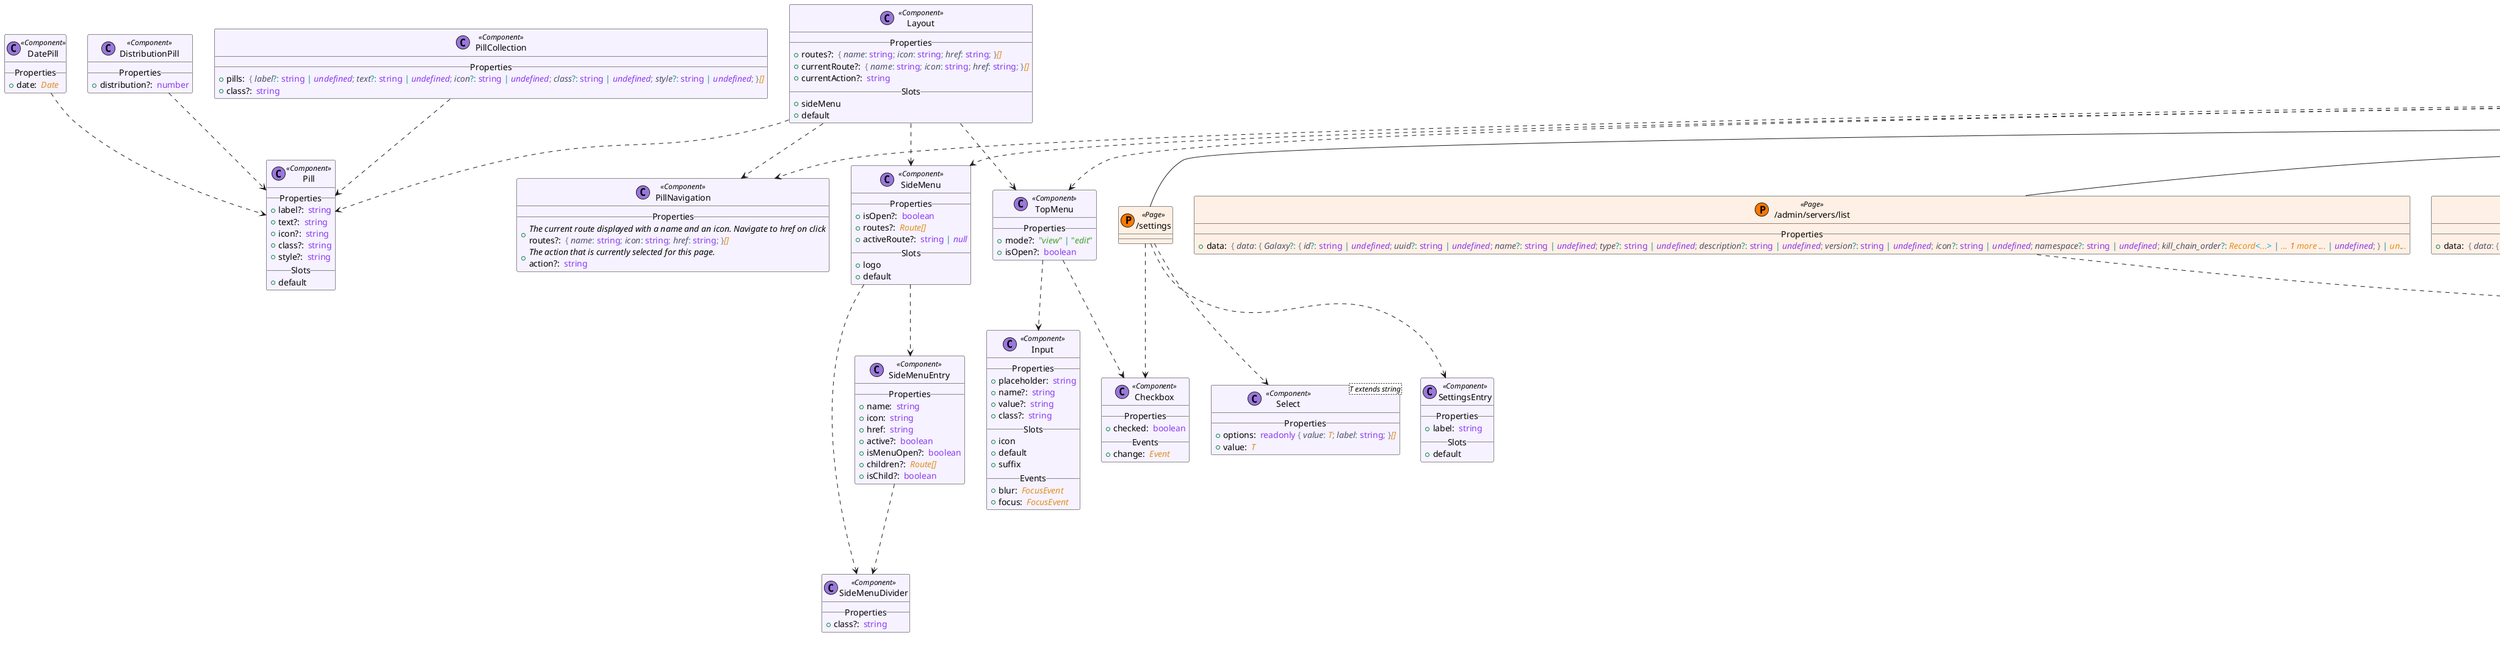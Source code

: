 @startuml
set separator ::
skinparam groupInheritance 5
skinparam defaultFontName Cantarell
skinparam packageStyle Rectangle
skinparam class {
  BackgroundColor<<Component>> #f6f2ff
  BackgroundColor<<ErrorPage>> #edd1e1
  BackgroundColor<<Layout>> #f8ffe5
  BackgroundColor<<Page>> #fff0e5
}
class "Td" as src/lib/components/modularTable/Td.svelte.ts << (C, #9977DD) Component >> {
  __ Properties __
  +href?: <color:#DF8E1D><i> </i></color><color:#8839EF>string</color>
  __ Slots __
  +default
}
class "Table" as src/lib/components/modularTable/Table.svelte.js << (C, #9977DD) Component >> {
  __ Slots __
  +default
}
class "Th" as src/lib/components/modularTable/Th.svelte.ts << (C, #9977DD) Component >> {
  __ Properties __
  +value: <color:#DF8E1D><i> </i></color><color:#8839EF>string</color>
  +icon: <color:#DF8E1D><i> </i></color><color:#8839EF>string</color>
  +class?: <color:#DF8E1D><i> </i></color><color:#8839EF>string</color>
  __ Events __
  +click: <color:#DF8E1D><i> MouseEvent</i></color>
}
class "DynTable" as src/lib/components/dynTable/DynTable.svelte.ts<T extends readonly HeaderEntry[]> << (C, #9977DD) Component >> {
  __ Properties __
  +header: <color:#DF8E1D><i> T</i></color>
  +data: <color:#DF8E1D><i> FlatUnion</i></color><color:#04A5E5><</color><color:#DF8E1D><i>MapNameToDisplayComp</i></color><color:#04A5E5><</color><color:#DF8E1D><i>T</i></color><color:#04A5E5>>></color><color:#DF8E1D><i>[]</i></color>
  +urlCb?: <color:#DF8E1D><i> (</i></color><color:#7C7F93>(</color><color:#E64553><i>id</i></color><color:#179299>:</color><color:#DF8E1D><i> </i></color><color:#8839EF>string</color><color:#7C7F93>)</color><color:#DF8E1D><i> </i></color><color:#179299>=></color><color:#DF8E1D><i> </i></color><color:#8839EF>string</color><color:#DF8E1D><i> </i></color><color:#179299>|</color><color:#DF8E1D><i> </i></color><color:#8839EF><i>undefined</i></color><color:#DF8E1D><i>)</i></color>
}
class "Info" as src/lib/components/info/Info.svelte.ts << (C, #9977DD) Component >> {
  __ Properties __
  +text?: <color:#DF8E1D><i> </i></color><color:#8839EF>string</color>
  +class?: <color:#DF8E1D><i> </i></color><color:#8839EF>string</color>
  __ Slots __
  +default
}
class "Pill" as src/lib/components/pill/Pill.svelte.ts << (C, #9977DD) Component >> {
  __ Properties __
  +label?: <color:#DF8E1D><i> </i></color><color:#8839EF>string</color>
  +text?: <color:#DF8E1D><i> </i></color><color:#8839EF>string</color>
  +icon?: <color:#DF8E1D><i> </i></color><color:#8839EF>string</color>
  +class?: <color:#DF8E1D><i> </i></color><color:#8839EF>string</color>
  +style?: <color:#DF8E1D><i> </i></color><color:#8839EF>string</color>
  __ Slots __
  +default
}
class "DistributionPill" as src/lib/components/distributionPill/DistributionPill.svelte.ts << (C, #9977DD) Component >> {
  __ Properties __
  +distribution?: <color:#DF8E1D><i> </i></color><color:#8839EF>number</color>
}
class "PillCollection" as src/lib/components/pill/PillCollection.svelte.ts << (C, #9977DD) Component >> {
  __ Properties __
  +pills: <color:#DF8E1D><i> </i></color><color:#7C7F93>{</color><color:#DF8E1D><i> </i></color><color:#4C4F69><i>label</i></color><color:#179299>?:</color><color:#DF8E1D><i> </i></color><color:#8839EF>string</color><color:#DF8E1D><i> </i></color><color:#179299>|</color><color:#DF8E1D><i> </i></color><color:#8839EF><i>undefined</i></color><color:#7C7F93>;</color><color:#DF8E1D><i> </i></color><color:#4C4F69><i>text</i></color><color:#179299>?:</color><color:#DF8E1D><i> </i></color><color:#8839EF>string</color><color:#DF8E1D><i> </i></color><color:#179299>|</color><color:#DF8E1D><i> </i></color><color:#8839EF><i>undefined</i></color><color:#7C7F93>;</color><color:#DF8E1D><i> </i></color><color:#4C4F69><i>icon</i></color><color:#179299>?:</color><color:#DF8E1D><i> </i></color><color:#8839EF>string</color><color:#DF8E1D><i> </i></color><color:#179299>|</color><color:#DF8E1D><i> </i></color><color:#8839EF><i>undefined</i></color><color:#7C7F93>;</color><color:#DF8E1D><i> </i></color><color:#4C4F69><i>class</i></color><color:#179299>?:</color><color:#DF8E1D><i> </i></color><color:#8839EF>string</color><color:#DF8E1D><i> </i></color><color:#179299>|</color><color:#DF8E1D><i> </i></color><color:#8839EF><i>undefined</i></color><color:#7C7F93>;</color><color:#DF8E1D><i> </i></color><color:#4C4F69><i>style</i></color><color:#179299>?:</color><color:#DF8E1D><i> </i></color><color:#8839EF>string</color><color:#DF8E1D><i> </i></color><color:#179299>|</color><color:#DF8E1D><i> </i></color><color:#8839EF><i>undefined</i></color><color:#7C7F93>;</color><color:#DF8E1D><i> </i></color><color:#7C7F93>}</color><color:#DF8E1D><i>[]</i></color>
  +class?: <color:#DF8E1D><i> </i></color><color:#8839EF>string</color>
}
class "Boolean" as src/lib/components/boolean/Boolean.svelte.ts << (C, #9977DD) Component >> {
  __ Properties __
  +isTrue?: <color:#DF8E1D><i> </i></color><color:#8839EF>string</color><color:#DF8E1D><i> </i></color><color:#179299>|</color><color:#DF8E1D><i> </i></color><color:#8839EF>boolean</color>
  +class?: <color:#DF8E1D><i> </i></color><color:#8839EF>string</color>
}
class "PillNavigation" as src/lib/components/pillNavigation/PillNavigation.svelte.ts << (C, #9977DD) Component >> {
  __ Properties __
  +<i>The current route displayed with a name and an icon. Navigate to href on click</i>\nroutes?: <color:#DF8E1D><i> </i></color><color:#7C7F93>{</color><color:#DF8E1D><i> </i></color><color:#4C4F69><i>name</i></color><color:#179299>:</color><color:#DF8E1D><i> </i></color><color:#8839EF>string</color><color:#7C7F93>;</color><color:#DF8E1D><i> </i></color><color:#4C4F69><i>icon</i></color><color:#179299>:</color><color:#DF8E1D><i> </i></color><color:#8839EF>string</color><color:#7C7F93>;</color><color:#DF8E1D><i> </i></color><color:#4C4F69><i>href</i></color><color:#179299>:</color><color:#DF8E1D><i> </i></color><color:#8839EF>string</color><color:#7C7F93>;</color><color:#DF8E1D><i> </i></color><color:#7C7F93>}</color><color:#DF8E1D><i>[]</i></color>
  +<i>The action that is currently selected for this page.</i>\naction?: <color:#DF8E1D><i> </i></color><color:#8839EF>string</color>
}
class "Button" as src/lib/components/button/Button.svelte.ts << (C, #9977DD) Component >> {
  __ Properties __
  +class?: <color:#DF8E1D><i> </i></color><color:#8839EF>string</color>
  __ Slots __
  +default
  __ Events __
  +click: <color:#DF8E1D><i> MouseEvent</i></color>
}
class "Card" as src/lib/components/card/Card.svelte.js << (C, #9977DD) Component >> {
  __ Properties __
  +class?: <color:#DF8E1D><i> </i></color><color:#8839EF>string</color>
  __ Slots __
  +default
}
class "CardRow" as src/lib/components/card/CardRow.svelte.js << (C, #9977DD) Component >> {
  __ Properties __
  +class?: <color:#DF8E1D><i> </i></color><color:#8839EF>string</color>
  __ Slots __
  +default
}
class "Checkbox" as src/lib/components/checkbox/Checkbox.svelte.ts << (C, #9977DD) Component >> {
  __ Properties __
  +checked: <color:#DF8E1D><i> </i></color><color:#8839EF>boolean</color>
  __ Events __
  +change: <color:#DF8E1D><i> Event</i></color>
}
class "DatePill" as src/lib/components/pill/DatePill.svelte.ts << (C, #9977DD) Component >> {
  __ Properties __
  +date: <color:#DF8E1D><i> Date</i></color>
}
class "Select" as src/lib/components/form/Select.svelte.ts<T extends string> << (C, #9977DD) Component >> {
  __ Properties __
  +options: <color:#DF8E1D><i> </i></color><color:#8839EF>readonly</color><color:#DF8E1D><i> </i></color><color:#7C7F93>{</color><color:#DF8E1D><i> </i></color><color:#4C4F69><i>value</i></color><color:#179299>:</color><color:#DF8E1D><i> T</i></color><color:#7C7F93>;</color><color:#DF8E1D><i> </i></color><color:#4C4F69><i>label</i></color><color:#179299>:</color><color:#DF8E1D><i> </i></color><color:#8839EF>string</color><color:#7C7F93>;</color><color:#DF8E1D><i> </i></color><color:#7C7F93>}</color><color:#DF8E1D><i>[]</i></color>
  +value: <color:#DF8E1D><i> T</i></color>
}
class "Input" as src/lib/components/input/Input.svelte.ts << (C, #9977DD) Component >> {
  __ Properties __
  +placeholder: <color:#DF8E1D><i> </i></color><color:#8839EF>string</color>
  +name?: <color:#DF8E1D><i> </i></color><color:#8839EF>string</color>
  +value?: <color:#DF8E1D><i> </i></color><color:#8839EF>string</color>
  +class?: <color:#DF8E1D><i> </i></color><color:#8839EF>string</color>
  __ Slots __
  +icon
  +default
  +suffix
  __ Events __
  +blur: <color:#DF8E1D><i> FocusEvent</i></color>
  +focus: <color:#DF8E1D><i> FocusEvent</i></color>
}
class "TopMenu" as src/lib/components/menus/topmenu/TopMenu.svelte.ts << (C, #9977DD) Component >> {
  __ Properties __
  +mode?: <color:#DF8E1D><i> </i></color><color:#40A02B>"</color><color:#40A02B><i>view</i></color><color:#40A02B>"</color><color:#DF8E1D><i> </i></color><color:#179299>|</color><color:#DF8E1D><i> </i></color><color:#40A02B>"</color><color:#40A02B><i>edit</i></color><color:#40A02B>"</color>
  +isOpen?: <color:#DF8E1D><i> </i></color><color:#8839EF>boolean</color>
}
class "SideMenuDivider" as src/lib/components/menus/sidemenu/SideMenuDivider.svelte.js << (C, #9977DD) Component >> {
  __ Properties __
  +class?: <color:#DF8E1D><i> </i></color><color:#8839EF>string</color>
}
class "SideMenuEntry" as src/lib/components/menus/sidemenu/SideMenuEntry.svelte.ts << (C, #9977DD) Component >> {
  __ Properties __
  +name: <color:#DF8E1D><i> </i></color><color:#8839EF>string</color>
  +icon: <color:#DF8E1D><i> </i></color><color:#8839EF>string</color>
  +href: <color:#DF8E1D><i> </i></color><color:#8839EF>string</color>
  +active?: <color:#DF8E1D><i> </i></color><color:#8839EF>boolean</color>
  +isMenuOpen?: <color:#DF8E1D><i> </i></color><color:#8839EF>boolean</color>
  +children?: <color:#DF8E1D><i> Route[]</i></color>
  +isChild?: <color:#DF8E1D><i> </i></color><color:#8839EF>boolean</color>
}
class "SideMenu" as src/lib/components/menus/sidemenu/SideMenu.svelte.ts << (C, #9977DD) Component >> {
  __ Properties __
  +isOpen?: <color:#DF8E1D><i> </i></color><color:#8839EF>boolean</color>
  +routes?: <color:#DF8E1D><i> Route[]</i></color>
  +activeRoute?: <color:#DF8E1D><i> </i></color><color:#8839EF>string</color><color:#DF8E1D><i> </i></color><color:#179299>|</color><color:#DF8E1D><i> </i></color><color:#8839EF><i>null</i></color>
  __ Slots __
  +logo
  +default
}
class "Layout" as src/lib/components/layout/Layout.svelte.ts << (C, #9977DD) Component >> {
  __ Properties __
  +routes?: <color:#DF8E1D><i> </i></color><color:#7C7F93>{</color><color:#DF8E1D><i> </i></color><color:#4C4F69><i>name</i></color><color:#179299>:</color><color:#DF8E1D><i> </i></color><color:#8839EF>string</color><color:#7C7F93>;</color><color:#DF8E1D><i> </i></color><color:#4C4F69><i>icon</i></color><color:#179299>:</color><color:#DF8E1D><i> </i></color><color:#8839EF>string</color><color:#7C7F93>;</color><color:#DF8E1D><i> </i></color><color:#4C4F69><i>href</i></color><color:#179299>:</color><color:#DF8E1D><i> </i></color><color:#8839EF>string</color><color:#7C7F93>;</color><color:#DF8E1D><i> </i></color><color:#7C7F93>}</color><color:#DF8E1D><i>[]</i></color>
  +currentRoute?: <color:#DF8E1D><i> </i></color><color:#7C7F93>{</color><color:#DF8E1D><i> </i></color><color:#4C4F69><i>name</i></color><color:#179299>:</color><color:#DF8E1D><i> </i></color><color:#8839EF>string</color><color:#7C7F93>;</color><color:#DF8E1D><i> </i></color><color:#4C4F69><i>icon</i></color><color:#179299>:</color><color:#DF8E1D><i> </i></color><color:#8839EF>string</color><color:#7C7F93>;</color><color:#DF8E1D><i> </i></color><color:#4C4F69><i>href</i></color><color:#179299>:</color><color:#DF8E1D><i> </i></color><color:#8839EF>string</color><color:#7C7F93>;</color><color:#DF8E1D><i> </i></color><color:#7C7F93>}</color><color:#DF8E1D><i>[]</i></color>
  +currentAction?: <color:#DF8E1D><i> </i></color><color:#8839EF>string</color>
  __ Slots __
  +sideMenu
  +default
}
class "/" as src/routes/+error.svelte.js << (E, #EE5555) ErrorPage >> {
}
class "/" as src/routes/+layout.svelte.ts << (L, #BBEE00) Layout >> {
  __ Slots __
  +sideMenu
  +default
}
class "/" as src/routes/+page.svelte.js << (P, #FF7700) Page >> {
}
class "/admin/keys" as src/routes/admin/keys/+page.svelte.js << (P, #FF7700) Page >> {
}
class "/admin/keys/[id]/edit" as src/routes/admin/keys/[id]/edit/+page.svelte.js << (P, #FF7700) Page >> {
}
class "/admin/keys/[id]/view" as src/routes/admin/keys/[id]/view/+page.svelte.js << (P, #FF7700) Page >> {
}
class "/admin/keys/list" as src/routes/admin/keys/list/+page.svelte.ts << (P, #FF7700) Page >> {
  __ Properties __
  +data: <color:#DF8E1D><i> </i></color><color:#7C7F93>{</color><color:#DF8E1D><i> </i></color><color:#4C4F69><i>data</i></color><color:#179299>:</color><color:#DF8E1D><i> </i></color><color:#7C7F93>{</color><color:#DF8E1D><i> </i></color><color:#4C4F69><i>Galaxy</i></color><color:#179299>?:</color><color:#DF8E1D><i> </i></color><color:#7C7F93>{</color><color:#DF8E1D><i> </i></color><color:#4C4F69><i>id</i></color><color:#179299>?:</color><color:#DF8E1D><i> </i></color><color:#8839EF>string</color><color:#DF8E1D><i> </i></color><color:#179299>|</color><color:#DF8E1D><i> </i></color><color:#8839EF><i>undefined</i></color><color:#7C7F93>;</color><color:#DF8E1D><i> </i></color><color:#4C4F69><i>uuid</i></color><color:#179299>?:</color><color:#DF8E1D><i> </i></color><color:#8839EF>string</color><color:#DF8E1D><i> </i></color><color:#179299>|</color><color:#DF8E1D><i> </i></color><color:#8839EF><i>undefined</i></color><color:#7C7F93>;</color><color:#DF8E1D><i> </i></color><color:#4C4F69><i>name</i></color><color:#179299>?:</color><color:#DF8E1D><i> </i></color><color:#8839EF>string</color><color:#DF8E1D><i> </i></color><color:#179299>|</color><color:#DF8E1D><i> </i></color><color:#8839EF><i>undefined</i></color><color:#7C7F93>;</color><color:#DF8E1D><i> </i></color><color:#4C4F69><i>type</i></color><color:#179299>?:</color><color:#DF8E1D><i> </i></color><color:#8839EF>string</color><color:#DF8E1D><i> </i></color><color:#179299>|</color><color:#DF8E1D><i> </i></color><color:#8839EF><i>undefined</i></color><color:#7C7F93>;</color><color:#DF8E1D><i> </i></color><color:#4C4F69><i>description</i></color><color:#179299>?:</color><color:#DF8E1D><i> </i></color><color:#8839EF>string</color><color:#DF8E1D><i> </i></color><color:#179299>|</color><color:#DF8E1D><i> </i></color><color:#8839EF><i>undefined</i></color><color:#7C7F93>;</color><color:#DF8E1D><i> </i></color><color:#4C4F69><i>version</i></color><color:#179299>?:</color><color:#DF8E1D><i> </i></color><color:#8839EF>string</color><color:#DF8E1D><i> </i></color><color:#179299>|</color><color:#DF8E1D><i> </i></color><color:#8839EF><i>undefined</i></color><color:#7C7F93>;</color><color:#DF8E1D><i> </i></color><color:#4C4F69><i>icon</i></color><color:#179299>?:</color><color:#DF8E1D><i> </i></color><color:#8839EF>string</color><color:#DF8E1D><i> </i></color><color:#179299>|</color><color:#DF8E1D><i> </i></color><color:#8839EF><i>undefined</i></color><color:#7C7F93>;</color><color:#DF8E1D><i> </i></color><color:#4C4F69><i>namespace</i></color><color:#179299>?:</color><color:#DF8E1D><i> </i></color><color:#8839EF>string</color><color:#DF8E1D><i> </i></color><color:#179299>|</color><color:#DF8E1D><i> </i></color><color:#8839EF><i>undefined</i></color><color:#7C7F93>;</color><color:#DF8E1D><i> </i></color><color:#4C4F69><i>kill_chain_order</i></color><color:#179299>?:</color><color:#DF8E1D><i> Record</i></color><color:#04A5E5><</color><color:#DF8E1D><i>...</i></color><color:#04A5E5>></color><color:#DF8E1D><i> </i></color><color:#179299>|</color><color:#DF8E1D><i> ... </i></color><color:#FE640B><i>1</i></color><color:#DF8E1D><i> more </i></color><color:#179299>.</color><color:#DF8E1D><i>.. </i></color><color:#179299>|</color><color:#DF8E1D><i> </i></color><color:#8839EF><i>undefined</i></color><color:#7C7F93>;</color><color:#DF8E1D><i> </i></color><color:#7C7F93>}</color><color:#DF8E1D><i> </i></color><color:#179299>|</color><color:#DF8E1D><i> un</i></color><color:#179299>.</color><color:#DF8E1D><i>..</i></color>
}
class "/admin/servers" as src/routes/admin/servers/+page.svelte.js << (P, #FF7700) Page >> {
}
class "/admin/servers/[id]/edit" as src/routes/admin/servers/[id]/edit/+page.svelte.js << (P, #FF7700) Page >> {
}
class "/admin/servers/[id]/view" as src/routes/admin/servers/[id]/view/+page.svelte.js << (P, #FF7700) Page >> {
}
class "/admin/servers/list" as src/routes/admin/servers/list/+page.svelte.ts << (P, #FF7700) Page >> {
  __ Properties __
  +data: <color:#DF8E1D><i> </i></color><color:#7C7F93>{</color><color:#DF8E1D><i> </i></color><color:#4C4F69><i>data</i></color><color:#179299>:</color><color:#DF8E1D><i> </i></color><color:#7C7F93>{</color><color:#DF8E1D><i> </i></color><color:#4C4F69><i>Galaxy</i></color><color:#179299>?:</color><color:#DF8E1D><i> </i></color><color:#7C7F93>{</color><color:#DF8E1D><i> </i></color><color:#4C4F69><i>id</i></color><color:#179299>?:</color><color:#DF8E1D><i> </i></color><color:#8839EF>string</color><color:#DF8E1D><i> </i></color><color:#179299>|</color><color:#DF8E1D><i> </i></color><color:#8839EF><i>undefined</i></color><color:#7C7F93>;</color><color:#DF8E1D><i> </i></color><color:#4C4F69><i>uuid</i></color><color:#179299>?:</color><color:#DF8E1D><i> </i></color><color:#8839EF>string</color><color:#DF8E1D><i> </i></color><color:#179299>|</color><color:#DF8E1D><i> </i></color><color:#8839EF><i>undefined</i></color><color:#7C7F93>;</color><color:#DF8E1D><i> </i></color><color:#4C4F69><i>name</i></color><color:#179299>?:</color><color:#DF8E1D><i> </i></color><color:#8839EF>string</color><color:#DF8E1D><i> </i></color><color:#179299>|</color><color:#DF8E1D><i> </i></color><color:#8839EF><i>undefined</i></color><color:#7C7F93>;</color><color:#DF8E1D><i> </i></color><color:#4C4F69><i>type</i></color><color:#179299>?:</color><color:#DF8E1D><i> </i></color><color:#8839EF>string</color><color:#DF8E1D><i> </i></color><color:#179299>|</color><color:#DF8E1D><i> </i></color><color:#8839EF><i>undefined</i></color><color:#7C7F93>;</color><color:#DF8E1D><i> </i></color><color:#4C4F69><i>description</i></color><color:#179299>?:</color><color:#DF8E1D><i> </i></color><color:#8839EF>string</color><color:#DF8E1D><i> </i></color><color:#179299>|</color><color:#DF8E1D><i> </i></color><color:#8839EF><i>undefined</i></color><color:#7C7F93>;</color><color:#DF8E1D><i> </i></color><color:#4C4F69><i>version</i></color><color:#179299>?:</color><color:#DF8E1D><i> </i></color><color:#8839EF>string</color><color:#DF8E1D><i> </i></color><color:#179299>|</color><color:#DF8E1D><i> </i></color><color:#8839EF><i>undefined</i></color><color:#7C7F93>;</color><color:#DF8E1D><i> </i></color><color:#4C4F69><i>icon</i></color><color:#179299>?:</color><color:#DF8E1D><i> </i></color><color:#8839EF>string</color><color:#DF8E1D><i> </i></color><color:#179299>|</color><color:#DF8E1D><i> </i></color><color:#8839EF><i>undefined</i></color><color:#7C7F93>;</color><color:#DF8E1D><i> </i></color><color:#4C4F69><i>namespace</i></color><color:#179299>?:</color><color:#DF8E1D><i> </i></color><color:#8839EF>string</color><color:#DF8E1D><i> </i></color><color:#179299>|</color><color:#DF8E1D><i> </i></color><color:#8839EF><i>undefined</i></color><color:#7C7F93>;</color><color:#DF8E1D><i> </i></color><color:#4C4F69><i>kill_chain_order</i></color><color:#179299>?:</color><color:#DF8E1D><i> Record</i></color><color:#04A5E5><</color><color:#DF8E1D><i>...</i></color><color:#04A5E5>></color><color:#DF8E1D><i> </i></color><color:#179299>|</color><color:#DF8E1D><i> ... </i></color><color:#FE640B><i>1</i></color><color:#DF8E1D><i> more </i></color><color:#179299>.</color><color:#DF8E1D><i>.. </i></color><color:#179299>|</color><color:#DF8E1D><i> </i></color><color:#8839EF><i>undefined</i></color><color:#7C7F93>;</color><color:#DF8E1D><i> </i></color><color:#7C7F93>}</color><color:#DF8E1D><i> </i></color><color:#179299>|</color><color:#DF8E1D><i> un</i></color><color:#179299>.</color><color:#DF8E1D><i>..</i></color>
}
class "/admin/users" as src/routes/admin/users/+page.svelte.js << (P, #FF7700) Page >> {
}
class "/admin/users/[id]/edit" as src/routes/admin/users/[id]/edit/+page.svelte.js << (P, #FF7700) Page >> {
}
class "/admin/users/[id]/view" as src/routes/admin/users/[id]/view/+page.svelte.js << (P, #FF7700) Page >> {
}
class "/admin/users/list" as src/routes/admin/users/list/+page.svelte.ts << (P, #FF7700) Page >> {
  __ Properties __
  +data: <color:#DF8E1D><i> </i></color><color:#7C7F93>{</color><color:#DF8E1D><i> </i></color><color:#4C4F69><i>data</i></color><color:#179299>:</color><color:#DF8E1D><i> </i></color><color:#7C7F93>{</color><color:#DF8E1D><i> </i></color><color:#4C4F69><i>Galaxy</i></color><color:#179299>?:</color><color:#DF8E1D><i> </i></color><color:#7C7F93>{</color><color:#DF8E1D><i> </i></color><color:#4C4F69><i>id</i></color><color:#179299>?:</color><color:#DF8E1D><i> </i></color><color:#8839EF>string</color><color:#DF8E1D><i> </i></color><color:#179299>|</color><color:#DF8E1D><i> </i></color><color:#8839EF><i>undefined</i></color><color:#7C7F93>;</color><color:#DF8E1D><i> </i></color><color:#4C4F69><i>uuid</i></color><color:#179299>?:</color><color:#DF8E1D><i> </i></color><color:#8839EF>string</color><color:#DF8E1D><i> </i></color><color:#179299>|</color><color:#DF8E1D><i> </i></color><color:#8839EF><i>undefined</i></color><color:#7C7F93>;</color><color:#DF8E1D><i> </i></color><color:#4C4F69><i>name</i></color><color:#179299>?:</color><color:#DF8E1D><i> </i></color><color:#8839EF>string</color><color:#DF8E1D><i> </i></color><color:#179299>|</color><color:#DF8E1D><i> </i></color><color:#8839EF><i>undefined</i></color><color:#7C7F93>;</color><color:#DF8E1D><i> </i></color><color:#4C4F69><i>type</i></color><color:#179299>?:</color><color:#DF8E1D><i> </i></color><color:#8839EF>string</color><color:#DF8E1D><i> </i></color><color:#179299>|</color><color:#DF8E1D><i> </i></color><color:#8839EF><i>undefined</i></color><color:#7C7F93>;</color><color:#DF8E1D><i> </i></color><color:#4C4F69><i>description</i></color><color:#179299>?:</color><color:#DF8E1D><i> </i></color><color:#8839EF>string</color><color:#DF8E1D><i> </i></color><color:#179299>|</color><color:#DF8E1D><i> </i></color><color:#8839EF><i>undefined</i></color><color:#7C7F93>;</color><color:#DF8E1D><i> </i></color><color:#4C4F69><i>version</i></color><color:#179299>?:</color><color:#DF8E1D><i> </i></color><color:#8839EF>string</color><color:#DF8E1D><i> </i></color><color:#179299>|</color><color:#DF8E1D><i> </i></color><color:#8839EF><i>undefined</i></color><color:#7C7F93>;</color><color:#DF8E1D><i> </i></color><color:#4C4F69><i>icon</i></color><color:#179299>?:</color><color:#DF8E1D><i> </i></color><color:#8839EF>string</color><color:#DF8E1D><i> </i></color><color:#179299>|</color><color:#DF8E1D><i> </i></color><color:#8839EF><i>undefined</i></color><color:#7C7F93>;</color><color:#DF8E1D><i> </i></color><color:#4C4F69><i>namespace</i></color><color:#179299>?:</color><color:#DF8E1D><i> </i></color><color:#8839EF>string</color><color:#DF8E1D><i> </i></color><color:#179299>|</color><color:#DF8E1D><i> </i></color><color:#8839EF><i>undefined</i></color><color:#7C7F93>;</color><color:#DF8E1D><i> </i></color><color:#4C4F69><i>kill_chain_order</i></color><color:#179299>?:</color><color:#DF8E1D><i> Record</i></color><color:#04A5E5><</color><color:#DF8E1D><i>...</i></color><color:#04A5E5>></color><color:#DF8E1D><i> </i></color><color:#179299>|</color><color:#DF8E1D><i> ... </i></color><color:#FE640B><i>1</i></color><color:#DF8E1D><i> more </i></color><color:#179299>.</color><color:#DF8E1D><i>.. </i></color><color:#179299>|</color><color:#DF8E1D><i> </i></color><color:#8839EF><i>undefined</i></color><color:#7C7F93>;</color><color:#DF8E1D><i> </i></color><color:#7C7F93>}</color><color:#DF8E1D><i> </i></color><color:#179299>|</color><color:#DF8E1D><i> un</i></color><color:#179299>.</color><color:#DF8E1D><i>..</i></color>
}
class "/event" as src/routes/event/+page.svelte.js << (P, #FF7700) Page >> {
}
class "/event/[id]/edit" as src/routes/event/[id]/edit/+page.svelte.ts << (P, #FF7700) Page >> {
}
class "/event/[id]/view" as src/routes/event/[id]/view/+page.svelte.ts << (P, #FF7700) Page >> {
}
class "/event/list" as src/routes/event/list/+page.svelte.ts << (P, #FF7700) Page >> {
  __ Properties __
  +data: <color:#DF8E1D><i> </i></color><color:#7C7F93>{</color><color:#DF8E1D><i> </i></color><color:#4C4F69><i>events</i></color><color:#179299>:</color><color:#DF8E1D><i> (</i></color><color:#7C7F93>{</color><color:#DF8E1D><i> </i></color><color:#4C4F69><i>id</i></color><color:#179299>?:</color><color:#DF8E1D><i> </i></color><color:#8839EF>string</color><color:#DF8E1D><i> </i></color><color:#179299>|</color><color:#DF8E1D><i> </i></color><color:#8839EF><i>undefined</i></color><color:#7C7F93>;</color><color:#DF8E1D><i> </i></color><color:#7C7F93>}</color><color:#DF8E1D><i> </i></color><color:#179299>&</color><color:#DF8E1D><i> </i></color><color:#7C7F93>{</color><color:#DF8E1D><i> </i></color><color:#4C4F69><i>org_id</i></color><color:#179299>?:</color><color:#DF8E1D><i> </i></color><color:#8839EF>string</color><color:#DF8E1D><i> </i></color><color:#179299>|</color><color:#DF8E1D><i> </i></color><color:#8839EF><i>undefined</i></color><color:#7C7F93>;</color><color:#DF8E1D><i> </i></color><color:#4C4F69><i>distribution</i></color><color:#179299>?:</color><color:#DF8E1D><i> </i></color><color:#40A02B>"</color><color:#40A02B><i>0</i></color><color:#40A02B>"</color><color:#DF8E1D><i> </i></color><color:#179299>|</color><color:#DF8E1D><i> </i></color><color:#40A02B>"</color><color:#40A02B><i>1</i></color><color:#40A02B>"</color><color:#DF8E1D><i> </i></color><color:#179299>|</color><color:#DF8E1D><i> </i></color><color:#40A02B>"</color><color:#40A02B><i>2</i></color><color:#40A02B>"</color><color:#DF8E1D><i> </i></color><color:#179299>|</color><color:#DF8E1D><i> </i></color><color:#40A02B>"</color><color:#40A02B><i>3</i></color><color:#40A02B>"</color><color:#DF8E1D><i> </i></color><color:#179299>|</color><color:#DF8E1D><i> </i></color><color:#40A02B>"</color><color:#40A02B><i>4</i></color><color:#40A02B>"</color><color:#DF8E1D><i> </i></color><color:#179299>|</color><color:#DF8E1D><i> </i></color><color:#40A02B>"</color><color:#40A02B><i>5</i></color><color:#40A02B>"</color><color:#DF8E1D><i> </i></color><color:#179299>|</color><color:#DF8E1D><i> </i></color><color:#8839EF><i>undefined</i></color><color:#7C7F93>;</color><color:#DF8E1D><i> </i></color><color:#4C4F69><i>info</i></color><color:#179299>?:</color><color:#DF8E1D><i> </i></color><color:#8839EF>string</color><color:#DF8E1D><i> </i></color><color:#179299>|</color><color:#DF8E1D><i> </i></color><color:#8839EF><i>undefined</i></color><color:#7C7F93>;</color><color:#DF8E1D><i> </i></color><color:#4C4F69><i>orgc_id</i></color><color:#179299>?:</color><color:#DF8E1D><i> </i></color><color:#8839EF>string</color><color:#DF8E1D><i> </i></color><color:#179299>|</color><color:#DF8E1D><i> </i></color><color:#8839EF><i>undefined</i></color><color:#7C7F93>;</color><color:#DF8E1D><i> </i></color><color:#179299>...</color><color:#DF8E1D><i> </i></color><color:#FE640B><i>14</i></color><color:#DF8E1D><i> more </i></color><color:#179299>.</color><color:#DF8E1D><i>..</i></color><color:#7C7F93>;</color><color:#DF8E1D><i> </i></color><color:#4C4F69><i>event_creator_email</i></color><color:#179299>?:</color><color:#DF8E1D><i> </i></color><color:#8839EF>string</color><color:#DF8E1D><i> </i></color><color:#179299>|</color><color:#DF8E1D><i> </i></color><color:#8839EF><i>undefined</i></color><color:#7C7F93>;</color><color:#DF8E1D><i> </i></color><color:#7C7F93>}</color><color:#DF8E1D><i> </i></color><color:#179299>&</color><color:#DF8E1D><i> </i></color><color:#7C7F93>{</color><color:#DF8E1D><i> </i></color><color:#179299>...</color><color:#7C7F93>;</color><color:#DF8E1D><i> </i></color><color:#7C7F93>}</color><color:#DF8E1D><i>)[]</i></color><color:#7C7F93>;</color><color:#DF8E1D><i> </i></color><color:#4C4F69><i>header</i></color><color:#179299>:</color><color:#DF8E1D><i> </i></color><color:#8839EF>readonly</color><color:#DF8E1D><i> [</i></color><color:#179299>...</color><color:#DF8E1D><i>]</i></color><color:#7C7F93>;</color><color:#DF8E1D><i> </i></color><color:#4C4F69><i>tableData</i></color><color:#179299>:</color><color:#DF8E1D><i> FlatUnion</i></color><color:#04A5E5><</color><color:#DF8E1D><i>...</i></color><color:#04A5E5>></color><color:#DF8E1D><i>...</i></color>
}
class "/galaxy" as src/routes/galaxy/+page.svelte.js << (P, #FF7700) Page >> {
}
class "/galaxy/[id]/edit" as src/routes/galaxy/[id]/edit/+page.svelte.ts << (P, #FF7700) Page >> {
}
class "/galaxy/[id]/view" as src/routes/galaxy/[id]/view/+page.svelte.ts << (P, #FF7700) Page >> {
  __ Properties __
  +data: <color:#DF8E1D><i> </i></color><color:#7C7F93>{</color><color:#DF8E1D><i> </i></color><color:#4C4F69><i>galaxy</i></color><color:#179299>:</color><color:#DF8E1D><i> </i></color><color:#7C7F93>{</color><color:#DF8E1D><i> </i></color><color:#4C4F69><i>Galaxy</i></color><color:#179299>?:</color><color:#DF8E1D><i> </i></color><color:#7C7F93>{</color><color:#DF8E1D><i> </i></color><color:#4C4F69><i>id</i></color><color:#179299>?:</color><color:#DF8E1D><i> </i></color><color:#8839EF>string</color><color:#DF8E1D><i> </i></color><color:#179299>|</color><color:#DF8E1D><i> </i></color><color:#8839EF><i>undefined</i></color><color:#7C7F93>;</color><color:#DF8E1D><i> </i></color><color:#4C4F69><i>uuid</i></color><color:#179299>?:</color><color:#DF8E1D><i> </i></color><color:#8839EF>string</color><color:#DF8E1D><i> </i></color><color:#179299>|</color><color:#DF8E1D><i> </i></color><color:#8839EF><i>undefined</i></color><color:#7C7F93>;</color><color:#DF8E1D><i> </i></color><color:#4C4F69><i>name</i></color><color:#179299>?:</color><color:#DF8E1D><i> </i></color><color:#8839EF>string</color><color:#DF8E1D><i> </i></color><color:#179299>|</color><color:#DF8E1D><i> </i></color><color:#8839EF><i>undefined</i></color><color:#7C7F93>;</color><color:#DF8E1D><i> </i></color><color:#4C4F69><i>type</i></color><color:#179299>?:</color><color:#DF8E1D><i> </i></color><color:#8839EF>string</color><color:#DF8E1D><i> </i></color><color:#179299>|</color><color:#DF8E1D><i> </i></color><color:#8839EF><i>undefined</i></color><color:#7C7F93>;</color><color:#DF8E1D><i> </i></color><color:#4C4F69><i>description</i></color><color:#179299>?:</color><color:#DF8E1D><i> </i></color><color:#8839EF>string</color><color:#DF8E1D><i> </i></color><color:#179299>|</color><color:#DF8E1D><i> </i></color><color:#8839EF><i>undefined</i></color><color:#7C7F93>;</color><color:#DF8E1D><i> </i></color><color:#4C4F69><i>version</i></color><color:#179299>?:</color><color:#DF8E1D><i> </i></color><color:#8839EF>string</color><color:#DF8E1D><i> </i></color><color:#179299>|</color><color:#DF8E1D><i> </i></color><color:#8839EF><i>undefined</i></color><color:#7C7F93>;</color><color:#DF8E1D><i> </i></color><color:#4C4F69><i>icon</i></color><color:#179299>?:</color><color:#DF8E1D><i> </i></color><color:#8839EF>string</color><color:#DF8E1D><i> </i></color><color:#179299>|</color><color:#DF8E1D><i> </i></color><color:#8839EF><i>undefined</i></color><color:#7C7F93>;</color><color:#DF8E1D><i> </i></color><color:#4C4F69><i>namespace</i></color><color:#179299>?:</color><color:#DF8E1D><i> </i></color><color:#8839EF>string</color><color:#DF8E1D><i> </i></color><color:#179299>|</color><color:#DF8E1D><i> </i></color><color:#8839EF><i>undefined</i></color><color:#7C7F93>;</color><color:#DF8E1D><i> </i></color><color:#4C4F69><i>kill_chain_order</i></color><color:#179299>?:</color><color:#DF8E1D><i> Record</i></color><color:#04A5E5><</color><color:#DF8E1D><i>...</i></color><color:#04A5E5>></color><color:#DF8E1D><i> </i></color><color:#179299>|</color><color:#DF8E1D><i> ... </i></color><color:#FE640B><i>1</i></color><color:#DF8E1D><i> more </i></color><color:#179299>.</color><color:#DF8E1D><i>.. </i></color><color:#179299>|</color><color:#DF8E1D><i> </i></color><color:#8839EF><i>undefined</i></color><color:#7C7F93>;</color><color:#DF8E1D><i> </i></color><color:#7C7F93>}</color><color:#DF8E1D><i> </i></color><color:#179299>|</color><color:#DF8E1D><i> ...</i></color>
}
class "/galaxy/list" as src/routes/galaxy/list/+page.svelte.ts << (P, #FF7700) Page >> {
  __ Properties __
  +data: <color:#DF8E1D><i> </i></color><color:#7C7F93>{</color><color:#DF8E1D><i> </i></color><color:#4C4F69><i>galaxies</i></color><color:#179299>:</color><color:#DF8E1D><i> </i></color><color:#7C7F93>{</color><color:#DF8E1D><i> </i></color><color:#4C4F69><i>Galaxy</i></color><color:#179299>?:</color><color:#DF8E1D><i> </i></color><color:#7C7F93>{</color><color:#DF8E1D><i> </i></color><color:#4C4F69><i>id</i></color><color:#179299>?:</color><color:#DF8E1D><i> </i></color><color:#8839EF>string</color><color:#DF8E1D><i> </i></color><color:#179299>|</color><color:#DF8E1D><i> </i></color><color:#8839EF><i>undefined</i></color><color:#7C7F93>;</color><color:#DF8E1D><i> </i></color><color:#4C4F69><i>uuid</i></color><color:#179299>?:</color><color:#DF8E1D><i> </i></color><color:#8839EF>string</color><color:#DF8E1D><i> </i></color><color:#179299>|</color><color:#DF8E1D><i> </i></color><color:#8839EF><i>undefined</i></color><color:#7C7F93>;</color><color:#DF8E1D><i> </i></color><color:#4C4F69><i>name</i></color><color:#179299>?:</color><color:#DF8E1D><i> </i></color><color:#8839EF>string</color><color:#DF8E1D><i> </i></color><color:#179299>|</color><color:#DF8E1D><i> </i></color><color:#8839EF><i>undefined</i></color><color:#7C7F93>;</color><color:#DF8E1D><i> </i></color><color:#4C4F69><i>type</i></color><color:#179299>?:</color><color:#DF8E1D><i> </i></color><color:#8839EF>string</color><color:#DF8E1D><i> </i></color><color:#179299>|</color><color:#DF8E1D><i> </i></color><color:#8839EF><i>undefined</i></color><color:#7C7F93>;</color><color:#DF8E1D><i> </i></color><color:#4C4F69><i>description</i></color><color:#179299>?:</color><color:#DF8E1D><i> </i></color><color:#8839EF>string</color><color:#DF8E1D><i> </i></color><color:#179299>|</color><color:#DF8E1D><i> </i></color><color:#8839EF><i>undefined</i></color><color:#7C7F93>;</color><color:#DF8E1D><i> </i></color><color:#4C4F69><i>version</i></color><color:#179299>?:</color><color:#DF8E1D><i> </i></color><color:#8839EF>string</color><color:#DF8E1D><i> </i></color><color:#179299>|</color><color:#DF8E1D><i> </i></color><color:#8839EF><i>undefined</i></color><color:#7C7F93>;</color><color:#DF8E1D><i> </i></color><color:#4C4F69><i>icon</i></color><color:#179299>?:</color><color:#DF8E1D><i> </i></color><color:#8839EF>string</color><color:#DF8E1D><i> </i></color><color:#179299>|</color><color:#DF8E1D><i> </i></color><color:#8839EF><i>undefined</i></color><color:#7C7F93>;</color><color:#DF8E1D><i> </i></color><color:#4C4F69><i>namespace</i></color><color:#179299>?:</color><color:#DF8E1D><i> </i></color><color:#8839EF>string</color><color:#DF8E1D><i> </i></color><color:#179299>|</color><color:#DF8E1D><i> </i></color><color:#8839EF><i>undefined</i></color><color:#7C7F93>;</color><color:#DF8E1D><i> </i></color><color:#4C4F69><i>kill_chain_order</i></color><color:#179299>?:</color><color:#DF8E1D><i> Record</i></color><color:#04A5E5><</color><color:#DF8E1D><i>...</i></color><color:#04A5E5>></color><color:#DF8E1D><i> </i></color><color:#179299>|</color><color:#DF8E1D><i> ... </i></color><color:#FE640B><i>1</i></color><color:#DF8E1D><i> more </i></color><color:#179299>.</color><color:#DF8E1D><i>.. </i></color><color:#179299>|</color><color:#DF8E1D><i> </i></color><color:#8839EF><i>undefined</i></color><color:#7C7F93>;</color><color:#DF8E1D><i> </i></color><color:#7C7F93>}</color><color:#DF8E1D><i> ...</i></color>
}
class "SettingsEntry" as src/routes/settings/SettingsEntry.svelte.ts << (C, #9977DD) Component >> {
  __ Properties __
  +label: <color:#DF8E1D><i> </i></color><color:#8839EF>string</color>
  __ Slots __
  +default
}
class "/settings" as src/routes/settings/+page.svelte.ts << (P, #FF7700) Page >> {
}
class "/tags" as src/routes/tags/+page.svelte.js << (P, #FF7700) Page >> {
}
class "/tags/[id]/edit" as src/routes/tags/[id]/edit/+page.svelte.js << (P, #FF7700) Page >> {
}
class "/tags/[id]/view" as src/routes/tags/[id]/view/+page.svelte.js << (P, #FF7700) Page >> {
}
class "/tags/list" as src/routes/tags/list/+page.svelte.ts << (P, #FF7700) Page >> {
  __ Properties __
  +data: <color:#DF8E1D><i> </i></color><color:#7C7F93>{</color><color:#DF8E1D><i> </i></color><color:#4C4F69><i>data</i></color><color:#179299>:</color><color:#DF8E1D><i> </i></color><color:#7C7F93>{</color><color:#DF8E1D><i> </i></color><color:#4C4F69><i>Tag</i></color><color:#179299>?:</color><color:#DF8E1D><i> (</i></color><color:#7C7F93>{</color><color:#DF8E1D><i> </i></color><color:#4C4F69><i>id</i></color><color:#179299>?:</color><color:#DF8E1D><i> </i></color><color:#8839EF>string</color><color:#DF8E1D><i> </i></color><color:#179299>|</color><color:#DF8E1D><i> </i></color><color:#8839EF><i>undefined</i></color><color:#7C7F93>;</color><color:#DF8E1D><i> </i></color><color:#7C7F93>}</color><color:#DF8E1D><i> </i></color><color:#179299>&</color><color:#DF8E1D><i> </i></color><color:#7C7F93>{</color><color:#DF8E1D><i> </i></color><color:#4C4F69><i>name</i></color><color:#179299>?:</color><color:#DF8E1D><i> </i></color><color:#8839EF>string</color><color:#DF8E1D><i> </i></color><color:#179299>|</color><color:#DF8E1D><i> </i></color><color:#8839EF><i>undefined</i></color><color:#7C7F93>;</color><color:#DF8E1D><i> </i></color><color:#4C4F69><i>colour</i></color><color:#179299>?:</color><color:#DF8E1D><i> </i></color><color:#8839EF>string</color><color:#DF8E1D><i> </i></color><color:#179299>|</color><color:#DF8E1D><i> </i></color><color:#8839EF><i>undefined</i></color><color:#7C7F93>;</color><color:#DF8E1D><i> </i></color><color:#4C4F69><i>exportable</i></color><color:#179299>?:</color><color:#DF8E1D><i> </i></color><color:#8839EF>boolean</color><color:#DF8E1D><i> </i></color><color:#179299>|</color><color:#DF8E1D><i> </i></color><color:#8839EF><i>undefined</i></color><color:#7C7F93>;</color><color:#DF8E1D><i> </i></color><color:#4C4F69><i>org_id</i></color><color:#179299>?:</color><color:#DF8E1D><i> </i></color><color:#8839EF>string</color><color:#DF8E1D><i> </i></color><color:#179299>|</color><color:#DF8E1D><i> </i></color><color:#8839EF><i>undefined</i></color><color:#7C7F93>;</color><color:#DF8E1D><i> </i></color><color:#4C4F69><i>user_id</i></color><color:#179299>?:</color><color:#DF8E1D><i> </i></color><color:#8839EF>string</color><color:#DF8E1D><i> </i></color><color:#179299>|</color><color:#DF8E1D><i> </i></color><color:#8839EF><i>undefined</i></color><color:#7C7F93>;</color><color:#DF8E1D><i> </i></color><color:#179299>...</color><color:#DF8E1D><i> </i></color><color:#FE640B><i>4</i></color><color:#DF8E1D><i> more </i></color><color:#179299>.</color><color:#DF8E1D><i>..</i></color><color:#7C7F93>;</color><color:#DF8E1D><i> </i></color><color:#4C4F69><i>inherited</i></color><color:#179299>?:</color><color:#DF8E1D><i> </i></color><color:#8839EF>number</color><color:#DF8E1D><i> </i></color><color:#179299>|</color><color:#DF8E1D><i> </i></color><color:#8839EF><i>undefined</i></color><color:#7C7F93>;</color><color:#DF8E1D><i> </i></color><color:#7C7F93>}</color><color:#DF8E1D><i>)[] </i></color><color:#179299>|</color><color:#DF8E1D><i> </i></color><color:#8839EF><i>undefined</i></color><color:#7C7F93>;</color><color:#DF8E1D><i> </i></color><color:#7C7F93>};</color><color:#DF8E1D><i> </i></color><color:#4C4F69><i>tableData</i></color><color:#179299>:</color><color:#DF8E1D><i> FlatUnion</i></color><color:#04A5E5><</color><color:#DF8E1D><i>...</i></color><color:#04A5E5>></color><color:#DF8E1D><i>[]</i></color><color:#7C7F93>;</color><color:#DF8E1D><i> </i></color><color:#4C4F69><i>header</i></color><color:#179299>:</color><color:#DF8E1D><i> </i></color><color:#8839EF>readonly</color><color:#DF8E1D><i> [</i></color><color:#179299>...</color><color:#DF8E1D><i>..</i></color>
}
class "/workflow/modules" as src/routes/workflow/modules/+page.svelte.js << (P, #FF7700) Page >> {
}
class "/workflow/modules/[id]/edit" as src/routes/workflow/modules/[id]/edit/+page.svelte.js << (P, #FF7700) Page >> {
}
class "/workflow/modules/[id]/view" as src/routes/workflow/modules/[id]/view/+page.svelte.js << (P, #FF7700) Page >> {
}
class "/workflow/modules/list" as src/routes/workflow/modules/list/+page.svelte.ts << (P, #FF7700) Page >> {
  __ Properties __
  +data: <color:#DF8E1D><i> </i></color><color:#7C7F93>{</color><color:#DF8E1D><i> </i></color><color:#4C4F69><i>data</i></color><color:#179299>:</color><color:#DF8E1D><i> Record</i></color><color:#04A5E5><</color><color:#8839EF>string</color><color:#7C7F93>,</color><color:#DF8E1D><i> </i></color><color:#8839EF>never</color><color:#04A5E5>></color><color:#DF8E1D><i> </i></color><color:#179299>|</color><color:#DF8E1D><i> </i></color><color:#7C7F93>{</color><color:#DF8E1D><i> </i></color><color:#4C4F69><i>Galaxy</i></color><color:#179299>?:</color><color:#DF8E1D><i> </i></color><color:#7C7F93>{</color><color:#DF8E1D><i> </i></color><color:#4C4F69><i>id</i></color><color:#179299>?:</color><color:#DF8E1D><i> </i></color><color:#8839EF>string</color><color:#DF8E1D><i> </i></color><color:#179299>|</color><color:#DF8E1D><i> </i></color><color:#8839EF><i>undefined</i></color><color:#7C7F93>;</color><color:#DF8E1D><i> </i></color><color:#4C4F69><i>uuid</i></color><color:#179299>?:</color><color:#DF8E1D><i> </i></color><color:#8839EF>string</color><color:#DF8E1D><i> </i></color><color:#179299>|</color><color:#DF8E1D><i> </i></color><color:#8839EF><i>undefined</i></color><color:#7C7F93>;</color><color:#DF8E1D><i> </i></color><color:#4C4F69><i>name</i></color><color:#179299>?:</color><color:#DF8E1D><i> </i></color><color:#8839EF>string</color><color:#DF8E1D><i> </i></color><color:#179299>|</color><color:#DF8E1D><i> </i></color><color:#8839EF><i>undefined</i></color><color:#7C7F93>;</color><color:#DF8E1D><i> </i></color><color:#4C4F69><i>type</i></color><color:#179299>?:</color><color:#DF8E1D><i> </i></color><color:#8839EF>string</color><color:#DF8E1D><i> </i></color><color:#179299>|</color><color:#DF8E1D><i> </i></color><color:#8839EF><i>undefined</i></color><color:#7C7F93>;</color><color:#DF8E1D><i> </i></color><color:#4C4F69><i>description</i></color><color:#179299>?:</color><color:#DF8E1D><i> </i></color><color:#8839EF>string</color><color:#DF8E1D><i> </i></color><color:#179299>|</color><color:#DF8E1D><i> </i></color><color:#8839EF><i>undefined</i></color><color:#7C7F93>;</color><color:#DF8E1D><i> </i></color><color:#4C4F69><i>version</i></color><color:#179299>?:</color><color:#DF8E1D><i> </i></color><color:#8839EF>string</color><color:#DF8E1D><i> </i></color><color:#179299>|</color><color:#DF8E1D><i> </i></color><color:#8839EF><i>undefined</i></color><color:#7C7F93>;</color><color:#DF8E1D><i> </i></color><color:#4C4F69><i>icon</i></color><color:#179299>?:</color><color:#DF8E1D><i> </i></color><color:#8839EF>string</color><color:#DF8E1D><i> </i></color><color:#179299>|</color><color:#DF8E1D><i> </i></color><color:#8839EF><i>undefined</i></color><color:#7C7F93>;</color><color:#DF8E1D><i> </i></color><color:#4C4F69><i>namespace</i></color><color:#179299>?:</color><color:#DF8E1D><i> </i></color><color:#8839EF>string</color><color:#DF8E1D><i> </i></color><color:#179299>|</color><color:#DF8E1D><i> </i></color><color:#8839EF><i>undefined</i></color><color:#7C7F93>;</color><color:#DF8E1D><i> </i></color><color:#4C4F69><i>kill_chain_order</i></color><color:#179299>?:</color><color:#DF8E1D><i> Record</i></color><color:#04A5E5><</color><color:#DF8E1D><i>...</i></color><color:#04A5E5>></color><color:#DF8E1D><i> </i></color><color:#179299>|</color><color:#DF8E1D><i> ... </i></color><color:#FE640B><i>1</i></color><color:#DF8E1D><i> more</i></color><color:#179299>.</color><color:#DF8E1D><i>..</i></color>
}
class "/workflow/trigger" as src/routes/workflow/trigger/+page.svelte.js << (P, #FF7700) Page >> {
}
class "/workflow/trigger/[id]/edit" as src/routes/workflow/trigger/[id]/edit/+page.svelte.js << (P, #FF7700) Page >> {
}
class "CustomNode" as src/routes/workflow/trigger/[id]/view/CustomNode.svelte.ts << (C, #9977DD) Component >> {
  __ Properties __
  +id: <color:#DF8E1D><i> </i></color><color:#8839EF>string</color>
  +data: <color:#DF8E1D><i> </i></color><color:#8839EF>any</color>
  +dragHandle?: <color:#DF8E1D><i> </i></color><color:#8839EF>string</color>
  +type?: <color:#DF8E1D><i> </i></color><color:#8839EF>string</color>
  +selected?: <color:#DF8E1D><i> </i></color><color:#8839EF>boolean</color>
  +isConnectable?: <color:#DF8E1D><i> </i></color><color:#8839EF>boolean</color>
  +zIndex?: <color:#DF8E1D><i> </i></color><color:#8839EF>number</color>
  +xPos: <color:#DF8E1D><i> </i></color><color:#8839EF>number</color>
  +yPos: <color:#DF8E1D><i> </i></color><color:#8839EF>number</color>
  +dragging: <color:#DF8E1D><i> </i></color><color:#8839EF>boolean</color>
  +targetPosition?: <color:#DF8E1D><i> Position</i></color>
  +sourcePosition?: <color:#DF8E1D><i> Position</i></color>
}
class "/workflow/trigger/[id]/view" as src/routes/workflow/trigger/[id]/view/+page.svelte.ts << (P, #FF7700) Page >> {
}
class "/workflow/trigger/list" as src/routes/workflow/trigger/list/+page.svelte.ts << (P, #FF7700) Page >> {
  __ Properties __
  +data: <color:#DF8E1D><i> </i></color><color:#7C7F93>{</color><color:#DF8E1D><i> </i></color><color:#4C4F69><i>data</i></color><color:#179299>:</color><color:#DF8E1D><i> </i></color><color:#7C7F93>{</color><color:#DF8E1D><i> </i></color><color:#4C4F69><i>Galaxy</i></color><color:#179299>?:</color><color:#DF8E1D><i> </i></color><color:#7C7F93>{</color><color:#DF8E1D><i> </i></color><color:#4C4F69><i>id</i></color><color:#179299>?:</color><color:#DF8E1D><i> </i></color><color:#8839EF>string</color><color:#DF8E1D><i> </i></color><color:#179299>|</color><color:#DF8E1D><i> </i></color><color:#8839EF><i>undefined</i></color><color:#7C7F93>;</color><color:#DF8E1D><i> </i></color><color:#4C4F69><i>uuid</i></color><color:#179299>?:</color><color:#DF8E1D><i> </i></color><color:#8839EF>string</color><color:#DF8E1D><i> </i></color><color:#179299>|</color><color:#DF8E1D><i> </i></color><color:#8839EF><i>undefined</i></color><color:#7C7F93>;</color><color:#DF8E1D><i> </i></color><color:#4C4F69><i>name</i></color><color:#179299>?:</color><color:#DF8E1D><i> </i></color><color:#8839EF>string</color><color:#DF8E1D><i> </i></color><color:#179299>|</color><color:#DF8E1D><i> </i></color><color:#8839EF><i>undefined</i></color><color:#7C7F93>;</color><color:#DF8E1D><i> </i></color><color:#4C4F69><i>type</i></color><color:#179299>?:</color><color:#DF8E1D><i> </i></color><color:#8839EF>string</color><color:#DF8E1D><i> </i></color><color:#179299>|</color><color:#DF8E1D><i> </i></color><color:#8839EF><i>undefined</i></color><color:#7C7F93>;</color><color:#DF8E1D><i> </i></color><color:#4C4F69><i>description</i></color><color:#179299>?:</color><color:#DF8E1D><i> </i></color><color:#8839EF>string</color><color:#DF8E1D><i> </i></color><color:#179299>|</color><color:#DF8E1D><i> </i></color><color:#8839EF><i>undefined</i></color><color:#7C7F93>;</color><color:#DF8E1D><i> </i></color><color:#4C4F69><i>version</i></color><color:#179299>?:</color><color:#DF8E1D><i> </i></color><color:#8839EF>string</color><color:#DF8E1D><i> </i></color><color:#179299>|</color><color:#DF8E1D><i> </i></color><color:#8839EF><i>undefined</i></color><color:#7C7F93>;</color><color:#DF8E1D><i> </i></color><color:#4C4F69><i>icon</i></color><color:#179299>?:</color><color:#DF8E1D><i> </i></color><color:#8839EF>string</color><color:#DF8E1D><i> </i></color><color:#179299>|</color><color:#DF8E1D><i> </i></color><color:#8839EF><i>undefined</i></color><color:#7C7F93>;</color><color:#DF8E1D><i> </i></color><color:#4C4F69><i>namespace</i></color><color:#179299>?:</color><color:#DF8E1D><i> </i></color><color:#8839EF>string</color><color:#DF8E1D><i> </i></color><color:#179299>|</color><color:#DF8E1D><i> </i></color><color:#8839EF><i>undefined</i></color><color:#7C7F93>;</color><color:#DF8E1D><i> </i></color><color:#4C4F69><i>kill_chain_order</i></color><color:#179299>?:</color><color:#DF8E1D><i> Record</i></color><color:#04A5E5><</color><color:#DF8E1D><i>...</i></color><color:#04A5E5>></color><color:#DF8E1D><i> </i></color><color:#179299>|</color><color:#DF8E1D><i> ... </i></color><color:#FE640B><i>1</i></color><color:#DF8E1D><i> more </i></color><color:#179299>.</color><color:#DF8E1D><i>.. </i></color><color:#179299>|</color><color:#DF8E1D><i> </i></color><color:#8839EF><i>undefined</i></color><color:#7C7F93>;</color><color:#DF8E1D><i> </i></color><color:#7C7F93>}</color><color:#DF8E1D><i> </i></color><color:#179299>|</color><color:#DF8E1D><i> un</i></color><color:#179299>.</color><color:#DF8E1D><i>..</i></color>
}
"src/lib/components/dynTable/DynTable.svelte.ts" ..> "src/lib/components/modularTable/Td.svelte.ts"
"src/lib/components/dynTable/DynTable.svelte.ts" ..> "src/lib/components/modularTable/Table.svelte.js"
"src/lib/components/dynTable/DynTable.svelte.ts" ..> "src/lib/components/modularTable/Th.svelte.ts"
"src/lib/components/distributionPill/DistributionPill.svelte.ts" ..> "src/lib/components/pill/Pill.svelte.ts"
"src/lib/components/pill/PillCollection.svelte.ts" ..> "src/lib/components/pill/Pill.svelte.ts"
"src/lib/components/boolean/Boolean.svelte.ts" ..> "src/lib/components/info/Info.svelte.ts"
"src/lib/components/pill/DatePill.svelte.ts" ..> "src/lib/components/pill/Pill.svelte.ts"
"src/lib/components/menus/topmenu/TopMenu.svelte.ts" ..> "src/lib/components/checkbox/Checkbox.svelte.ts"
"src/lib/components/menus/topmenu/TopMenu.svelte.ts" ..> "src/lib/components/input/Input.svelte.ts"
"src/lib/components/menus/sidemenu/SideMenuEntry.svelte.ts" ..> "src/lib/components/menus/sidemenu/SideMenuDivider.svelte.js"
"src/lib/components/menus/sidemenu/SideMenu.svelte.ts" ..> "src/lib/components/menus/sidemenu/SideMenuDivider.svelte.js"
"src/lib/components/menus/sidemenu/SideMenu.svelte.ts" ..> "src/lib/components/menus/sidemenu/SideMenuEntry.svelte.ts"
"src/lib/components/layout/Layout.svelte.ts" ..> "src/lib/components/menus/topmenu/TopMenu.svelte.ts"
"src/lib/components/layout/Layout.svelte.ts" ..> "src/lib/components/menus/sidemenu/SideMenu.svelte.ts"
"src/lib/components/layout/Layout.svelte.ts" ..> "src/lib/components/pillNavigation/PillNavigation.svelte.ts"
"src/lib/components/layout/Layout.svelte.ts" ..> "src/lib/components/pill/Pill.svelte.ts"
"src/routes/+layout.svelte.ts" ..> "src/lib/components/menus/topmenu/TopMenu.svelte.ts"
"src/routes/+layout.svelte.ts" ..> "src/lib/components/menus/sidemenu/SideMenu.svelte.ts"
"src/routes/+layout.svelte.ts" ..> "src/lib/components/pillNavigation/PillNavigation.svelte.ts"
"src/routes/+layout.svelte.ts" <|-- "src/routes/+page.svelte.js"
"src/routes/+layout.svelte.ts" <|-- "src/routes/admin/keys/+page.svelte.js"
"src/routes/+layout.svelte.ts" <|-- "src/routes/admin/keys/[id]/edit/+page.svelte.js"
"src/routes/+layout.svelte.ts" <|-- "src/routes/admin/keys/[id]/view/+page.svelte.js"
"src/routes/+layout.svelte.ts" <|-- "src/routes/admin/keys/list/+page.svelte.ts"
"src/routes/+layout.svelte.ts" <|-- "src/routes/admin/servers/+page.svelte.js"
"src/routes/+layout.svelte.ts" <|-- "src/routes/admin/servers/[id]/edit/+page.svelte.js"
"src/routes/+layout.svelte.ts" <|-- "src/routes/admin/servers/[id]/view/+page.svelte.js"
"src/routes/+layout.svelte.ts" <|-- "src/routes/admin/servers/list/+page.svelte.ts"
"src/routes/+layout.svelte.ts" <|-- "src/routes/admin/users/+page.svelte.js"
"src/routes/+layout.svelte.ts" <|-- "src/routes/admin/users/[id]/edit/+page.svelte.js"
"src/routes/+layout.svelte.ts" <|-- "src/routes/admin/users/[id]/view/+page.svelte.js"
"src/routes/+layout.svelte.ts" <|-- "src/routes/admin/users/list/+page.svelte.ts"
"src/routes/+layout.svelte.ts" <|-- "src/routes/event/+page.svelte.js"
"src/routes/+layout.svelte.ts" <|-- "src/routes/event/[id]/edit/+page.svelte.ts"
"src/routes/+layout.svelte.ts" <|-- "src/routes/event/[id]/view/+page.svelte.ts"
"src/routes/+layout.svelte.ts" <|-- "src/routes/event/list/+page.svelte.ts"
"src/routes/+layout.svelte.ts" <|-- "src/routes/galaxy/+page.svelte.js"
"src/routes/+layout.svelte.ts" <|-- "src/routes/galaxy/[id]/edit/+page.svelte.ts"
"src/routes/+layout.svelte.ts" <|-- "src/routes/galaxy/[id]/view/+page.svelte.ts"
"src/routes/+layout.svelte.ts" <|-- "src/routes/galaxy/list/+page.svelte.ts"
"src/routes/+layout.svelte.ts" <|-- "src/routes/settings/+page.svelte.ts"
"src/routes/+layout.svelte.ts" <|-- "src/routes/tags/+page.svelte.js"
"src/routes/+layout.svelte.ts" <|-- "src/routes/tags/[id]/edit/+page.svelte.js"
"src/routes/+layout.svelte.ts" <|-- "src/routes/tags/[id]/view/+page.svelte.js"
"src/routes/+layout.svelte.ts" <|-- "src/routes/tags/list/+page.svelte.ts"
"src/routes/+layout.svelte.ts" <|-- "src/routes/workflow/modules/+page.svelte.js"
"src/routes/+layout.svelte.ts" <|-- "src/routes/workflow/modules/[id]/edit/+page.svelte.js"
"src/routes/+layout.svelte.ts" <|-- "src/routes/workflow/modules/[id]/view/+page.svelte.js"
"src/routes/+layout.svelte.ts" <|-- "src/routes/workflow/modules/list/+page.svelte.ts"
"src/routes/+layout.svelte.ts" <|-- "src/routes/workflow/trigger/+page.svelte.js"
"src/routes/+layout.svelte.ts" <|-- "src/routes/workflow/trigger/[id]/edit/+page.svelte.js"
"src/routes/+layout.svelte.ts" <|-- "src/routes/workflow/trigger/[id]/view/+page.svelte.ts"
"src/routes/+layout.svelte.ts" <|-- "src/routes/workflow/trigger/list/+page.svelte.ts"
"src/routes/admin/keys/list/+page.svelte.ts" ..> "src/lib/components/dynTable/DynTable.svelte.ts"
"src/routes/admin/servers/list/+page.svelte.ts" ..> "src/lib/components/dynTable/DynTable.svelte.ts"
"src/routes/admin/users/list/+page.svelte.ts" ..> "src/lib/components/dynTable/DynTable.svelte.ts"
"src/routes/event/list/+page.svelte.ts" ..> "src/lib/components/dynTable/DynTable.svelte.ts"
"src/routes/galaxy/[id]/view/+page.svelte.ts" ..> "src/lib/components/boolean/Boolean.svelte.ts"
"src/routes/galaxy/[id]/view/+page.svelte.ts" ..> "src/lib/components/dynTable/DynTable.svelte.ts"
"src/routes/galaxy/[id]/view/+page.svelte.ts" ..> "src/lib/components/card/Card.svelte.js"
"src/routes/galaxy/[id]/view/+page.svelte.ts" ..> "src/lib/components/card/CardRow.svelte.js"
"src/routes/galaxy/list/+page.svelte.ts" ..> "src/lib/components/dynTable/DynTable.svelte.ts"
"src/routes/settings/+page.svelte.ts" ..> "src/lib/components/checkbox/Checkbox.svelte.ts"
"src/routes/settings/+page.svelte.ts" ..> "src/lib/components/form/Select.svelte.ts"
"src/routes/settings/+page.svelte.ts" ..> "src/routes/settings/SettingsEntry.svelte.ts"
"src/routes/tags/list/+page.svelte.ts" ..> "src/lib/components/dynTable/DynTable.svelte.ts"
"src/routes/workflow/modules/list/+page.svelte.ts" ..> "src/lib/components/dynTable/DynTable.svelte.ts"
"src/routes/workflow/trigger/[id]/view/+page.svelte.ts" ..> "src/routes/workflow/trigger/[id]/view/CustomNode.svelte.ts"
"src/routes/workflow/trigger/list/+page.svelte.ts" ..> "src/lib/components/dynTable/DynTable.svelte.ts"
@enduml